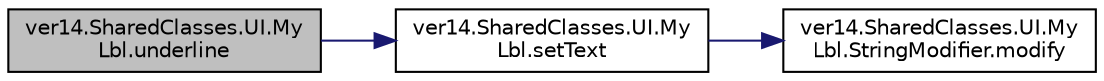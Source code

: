 digraph "ver14.SharedClasses.UI.MyLbl.underline"
{
 // LATEX_PDF_SIZE
  edge [fontname="Helvetica",fontsize="10",labelfontname="Helvetica",labelfontsize="10"];
  node [fontname="Helvetica",fontsize="10",shape=record];
  rankdir="LR";
  Node1 [label="ver14.SharedClasses.UI.My\lLbl.underline",height=0.2,width=0.4,color="black", fillcolor="grey75", style="filled", fontcolor="black",tooltip=" "];
  Node1 -> Node2 [color="midnightblue",fontsize="10",style="solid"];
  Node2 [label="ver14.SharedClasses.UI.My\lLbl.setText",height=0.2,width=0.4,color="black", fillcolor="white", style="filled",URL="$classver14_1_1_shared_classes_1_1_u_i_1_1_my_lbl.html#a510a748ab8b07ed20ebbd8a39897b206",tooltip=" "];
  Node2 -> Node3 [color="midnightblue",fontsize="10",style="solid"];
  Node3 [label="ver14.SharedClasses.UI.My\lLbl.StringModifier.modify",height=0.2,width=0.4,color="black", fillcolor="white", style="filled",URL="$interfacever14_1_1_shared_classes_1_1_u_i_1_1_my_lbl_1_1_string_modifier.html#a296aaa88ef93a14fcf35263f88fa419f",tooltip=" "];
}
